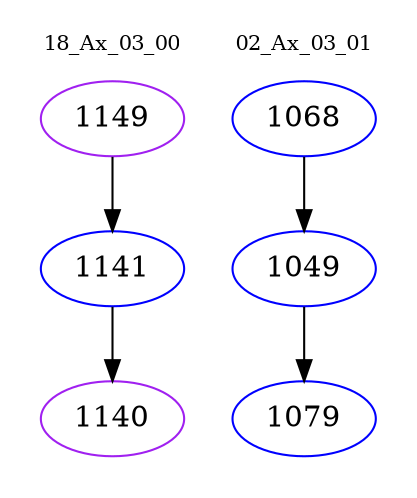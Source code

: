 digraph{
subgraph cluster_0 {
color = white
label = "18_Ax_03_00";
fontsize=10;
T0_1149 [label="1149", color="purple"]
T0_1149 -> T0_1141 [color="black"]
T0_1141 [label="1141", color="blue"]
T0_1141 -> T0_1140 [color="black"]
T0_1140 [label="1140", color="purple"]
}
subgraph cluster_1 {
color = white
label = "02_Ax_03_01";
fontsize=10;
T1_1068 [label="1068", color="blue"]
T1_1068 -> T1_1049 [color="black"]
T1_1049 [label="1049", color="blue"]
T1_1049 -> T1_1079 [color="black"]
T1_1079 [label="1079", color="blue"]
}
}
